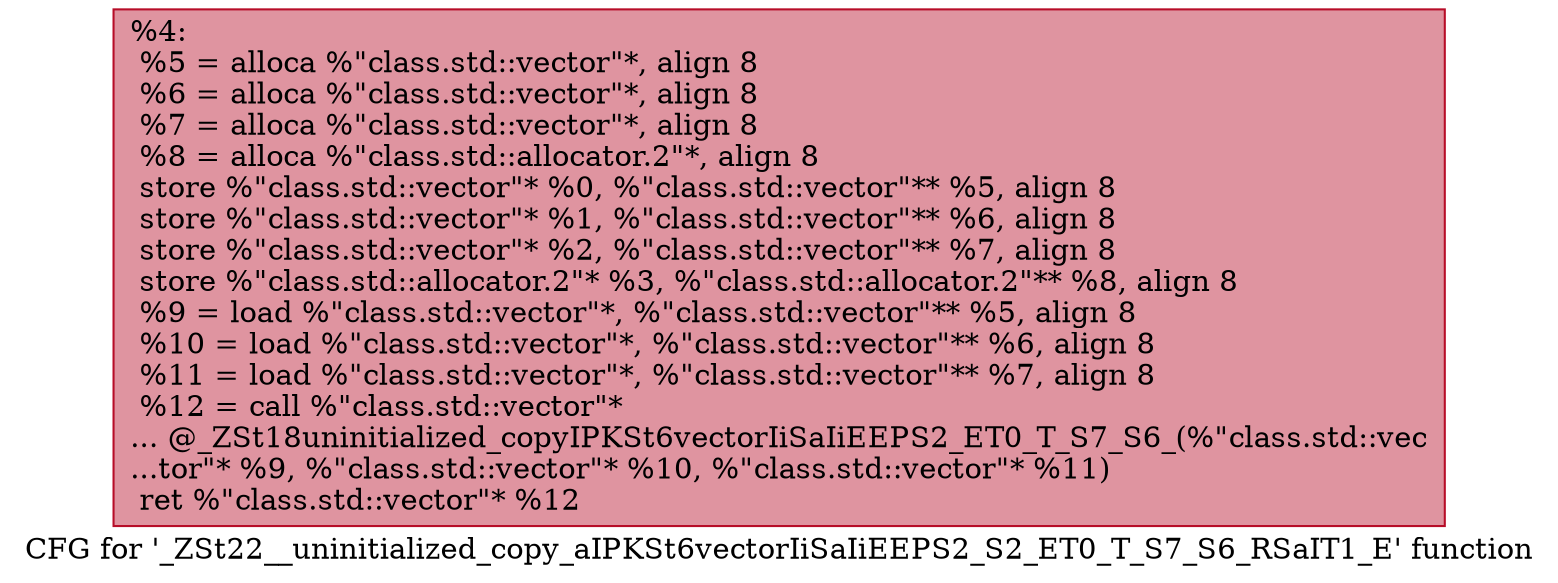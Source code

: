 digraph "CFG for '_ZSt22__uninitialized_copy_aIPKSt6vectorIiSaIiEEPS2_S2_ET0_T_S7_S6_RSaIT1_E' function" {
	label="CFG for '_ZSt22__uninitialized_copy_aIPKSt6vectorIiSaIiEEPS2_S2_ET0_T_S7_S6_RSaIT1_E' function";

	Node0x559aeaaec810 [shape=record,color="#b70d28ff", style=filled, fillcolor="#b70d2870",label="{%4:\l  %5 = alloca %\"class.std::vector\"*, align 8\l  %6 = alloca %\"class.std::vector\"*, align 8\l  %7 = alloca %\"class.std::vector\"*, align 8\l  %8 = alloca %\"class.std::allocator.2\"*, align 8\l  store %\"class.std::vector\"* %0, %\"class.std::vector\"** %5, align 8\l  store %\"class.std::vector\"* %1, %\"class.std::vector\"** %6, align 8\l  store %\"class.std::vector\"* %2, %\"class.std::vector\"** %7, align 8\l  store %\"class.std::allocator.2\"* %3, %\"class.std::allocator.2\"** %8, align 8\l  %9 = load %\"class.std::vector\"*, %\"class.std::vector\"** %5, align 8\l  %10 = load %\"class.std::vector\"*, %\"class.std::vector\"** %6, align 8\l  %11 = load %\"class.std::vector\"*, %\"class.std::vector\"** %7, align 8\l  %12 = call %\"class.std::vector\"*\l... @_ZSt18uninitialized_copyIPKSt6vectorIiSaIiEEPS2_ET0_T_S7_S6_(%\"class.std::vec\l...tor\"* %9, %\"class.std::vector\"* %10, %\"class.std::vector\"* %11)\l  ret %\"class.std::vector\"* %12\l}"];
}
